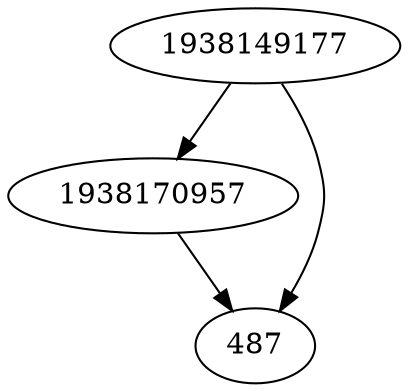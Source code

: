 strict digraph  {
1938149177;
1938170957;
487;
1938149177 -> 487;
1938149177 -> 1938170957;
1938170957 -> 487;
}
